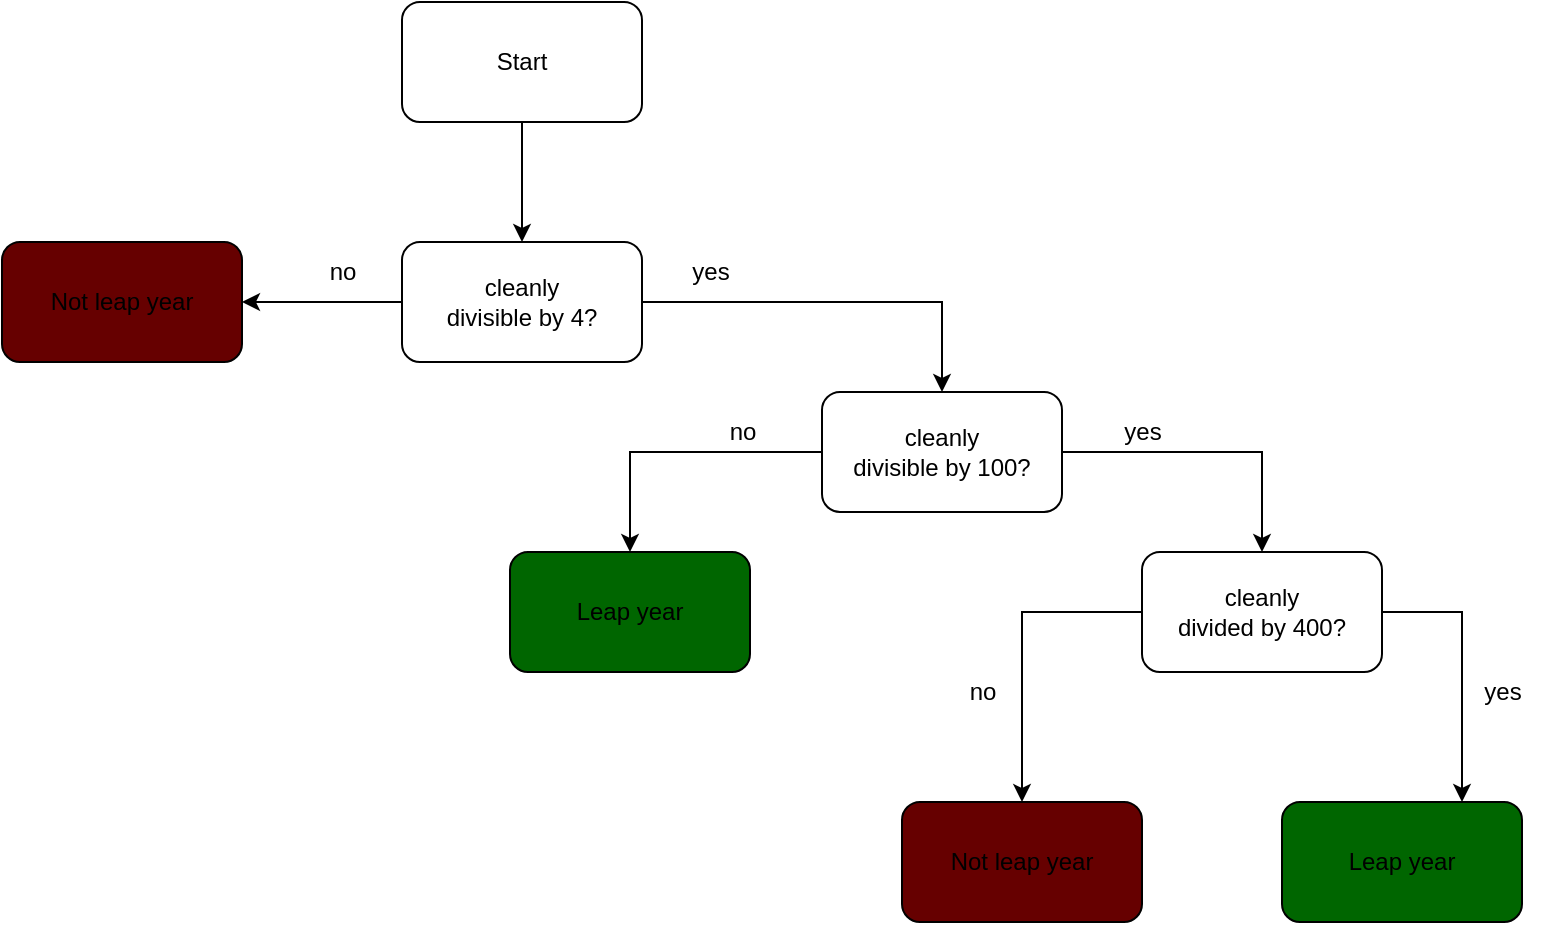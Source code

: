 <mxfile version="21.3.5" type="github">
  <diagram name="Page-1" id="mVwlUt2cTKFrMsuI-69g">
    <mxGraphModel dx="1672" dy="808" grid="1" gridSize="10" guides="1" tooltips="1" connect="1" arrows="1" fold="1" page="1" pageScale="1" pageWidth="827" pageHeight="1169" math="0" shadow="0">
      <root>
        <mxCell id="0" />
        <mxCell id="1" parent="0" />
        <mxCell id="0a1867N15sIyMpBobSe2-5" value="" style="edgeStyle=orthogonalEdgeStyle;rounded=0;orthogonalLoop=1;jettySize=auto;html=1;" edge="1" parent="1" source="0a1867N15sIyMpBobSe2-1" target="0a1867N15sIyMpBobSe2-4">
          <mxGeometry relative="1" as="geometry" />
        </mxCell>
        <mxCell id="0a1867N15sIyMpBobSe2-1" value="Start" style="rounded=1;whiteSpace=wrap;html=1;" vertex="1" parent="1">
          <mxGeometry x="240" y="40" width="120" height="60" as="geometry" />
        </mxCell>
        <mxCell id="0a1867N15sIyMpBobSe2-9" value="" style="edgeStyle=orthogonalEdgeStyle;rounded=0;orthogonalLoop=1;jettySize=auto;html=1;" edge="1" parent="1" source="0a1867N15sIyMpBobSe2-4" target="0a1867N15sIyMpBobSe2-8">
          <mxGeometry relative="1" as="geometry" />
        </mxCell>
        <mxCell id="0a1867N15sIyMpBobSe2-15" value="" style="edgeStyle=orthogonalEdgeStyle;rounded=0;orthogonalLoop=1;jettySize=auto;html=1;" edge="1" parent="1" source="0a1867N15sIyMpBobSe2-4" target="0a1867N15sIyMpBobSe2-14">
          <mxGeometry relative="1" as="geometry" />
        </mxCell>
        <mxCell id="0a1867N15sIyMpBobSe2-4" value="cleanly&lt;br&gt;divisible by 4?" style="whiteSpace=wrap;html=1;rounded=1;" vertex="1" parent="1">
          <mxGeometry x="240" y="160" width="120" height="60" as="geometry" />
        </mxCell>
        <mxCell id="0a1867N15sIyMpBobSe2-8" value="Not leap year" style="whiteSpace=wrap;html=1;rounded=1;fillColor=#660000;" vertex="1" parent="1">
          <mxGeometry x="40" y="160" width="120" height="60" as="geometry" />
        </mxCell>
        <mxCell id="0a1867N15sIyMpBobSe2-10" value="yes" style="text;html=1;align=center;verticalAlign=middle;resizable=0;points=[];autosize=1;strokeColor=none;fillColor=none;" vertex="1" parent="1">
          <mxGeometry x="374" y="160" width="40" height="30" as="geometry" />
        </mxCell>
        <mxCell id="0a1867N15sIyMpBobSe2-12" value="no" style="text;html=1;align=center;verticalAlign=middle;resizable=0;points=[];autosize=1;strokeColor=none;fillColor=none;" vertex="1" parent="1">
          <mxGeometry x="190" y="160" width="40" height="30" as="geometry" />
        </mxCell>
        <mxCell id="0a1867N15sIyMpBobSe2-17" value="" style="edgeStyle=orthogonalEdgeStyle;rounded=0;orthogonalLoop=1;jettySize=auto;html=1;" edge="1" parent="1" source="0a1867N15sIyMpBobSe2-14" target="0a1867N15sIyMpBobSe2-16">
          <mxGeometry relative="1" as="geometry" />
        </mxCell>
        <mxCell id="0a1867N15sIyMpBobSe2-19" value="" style="edgeStyle=orthogonalEdgeStyle;rounded=0;orthogonalLoop=1;jettySize=auto;html=1;" edge="1" parent="1" source="0a1867N15sIyMpBobSe2-14" target="0a1867N15sIyMpBobSe2-18">
          <mxGeometry relative="1" as="geometry" />
        </mxCell>
        <mxCell id="0a1867N15sIyMpBobSe2-14" value="cleanly&lt;br&gt;divisible by 100?" style="whiteSpace=wrap;html=1;rounded=1;" vertex="1" parent="1">
          <mxGeometry x="450" y="235" width="120" height="60" as="geometry" />
        </mxCell>
        <mxCell id="0a1867N15sIyMpBobSe2-16" value="Leap year" style="whiteSpace=wrap;html=1;rounded=1;fillColor=#006600;" vertex="1" parent="1">
          <mxGeometry x="294" y="315" width="120" height="60" as="geometry" />
        </mxCell>
        <mxCell id="0a1867N15sIyMpBobSe2-36" style="edgeStyle=orthogonalEdgeStyle;rounded=0;orthogonalLoop=1;jettySize=auto;html=1;exitX=1;exitY=0.5;exitDx=0;exitDy=0;entryX=0.75;entryY=0;entryDx=0;entryDy=0;" edge="1" parent="1" source="0a1867N15sIyMpBobSe2-18" target="0a1867N15sIyMpBobSe2-24">
          <mxGeometry relative="1" as="geometry" />
        </mxCell>
        <mxCell id="0a1867N15sIyMpBobSe2-37" style="edgeStyle=orthogonalEdgeStyle;rounded=0;orthogonalLoop=1;jettySize=auto;html=1;exitX=0;exitY=0.5;exitDx=0;exitDy=0;entryX=0.5;entryY=0;entryDx=0;entryDy=0;" edge="1" parent="1" source="0a1867N15sIyMpBobSe2-18" target="0a1867N15sIyMpBobSe2-26">
          <mxGeometry relative="1" as="geometry" />
        </mxCell>
        <mxCell id="0a1867N15sIyMpBobSe2-18" value="cleanly&lt;br&gt;divided by 400?" style="whiteSpace=wrap;html=1;rounded=1;" vertex="1" parent="1">
          <mxGeometry x="610" y="315" width="120" height="60" as="geometry" />
        </mxCell>
        <mxCell id="0a1867N15sIyMpBobSe2-22" value="no" style="text;html=1;align=center;verticalAlign=middle;resizable=0;points=[];autosize=1;strokeColor=none;fillColor=none;" vertex="1" parent="1">
          <mxGeometry x="390" y="240" width="40" height="30" as="geometry" />
        </mxCell>
        <mxCell id="0a1867N15sIyMpBobSe2-23" value="yes" style="text;html=1;align=center;verticalAlign=middle;resizable=0;points=[];autosize=1;strokeColor=none;fillColor=none;" vertex="1" parent="1">
          <mxGeometry x="590" y="240" width="40" height="30" as="geometry" />
        </mxCell>
        <mxCell id="0a1867N15sIyMpBobSe2-24" value="Leap year" style="whiteSpace=wrap;html=1;rounded=1;fillColor=#006600;" vertex="1" parent="1">
          <mxGeometry x="680" y="440" width="120" height="60" as="geometry" />
        </mxCell>
        <mxCell id="0a1867N15sIyMpBobSe2-26" value="Not leap year" style="whiteSpace=wrap;html=1;rounded=1;fillColor=#660000;" vertex="1" parent="1">
          <mxGeometry x="490" y="440" width="120" height="60" as="geometry" />
        </mxCell>
        <mxCell id="0a1867N15sIyMpBobSe2-38" value="yes&lt;br&gt;" style="text;html=1;align=center;verticalAlign=middle;resizable=0;points=[];autosize=1;strokeColor=none;fillColor=none;" vertex="1" parent="1">
          <mxGeometry x="770" y="370" width="40" height="30" as="geometry" />
        </mxCell>
        <mxCell id="0a1867N15sIyMpBobSe2-39" value="no&lt;br&gt;" style="text;html=1;align=center;verticalAlign=middle;resizable=0;points=[];autosize=1;strokeColor=none;fillColor=none;" vertex="1" parent="1">
          <mxGeometry x="510" y="370" width="40" height="30" as="geometry" />
        </mxCell>
      </root>
    </mxGraphModel>
  </diagram>
</mxfile>
